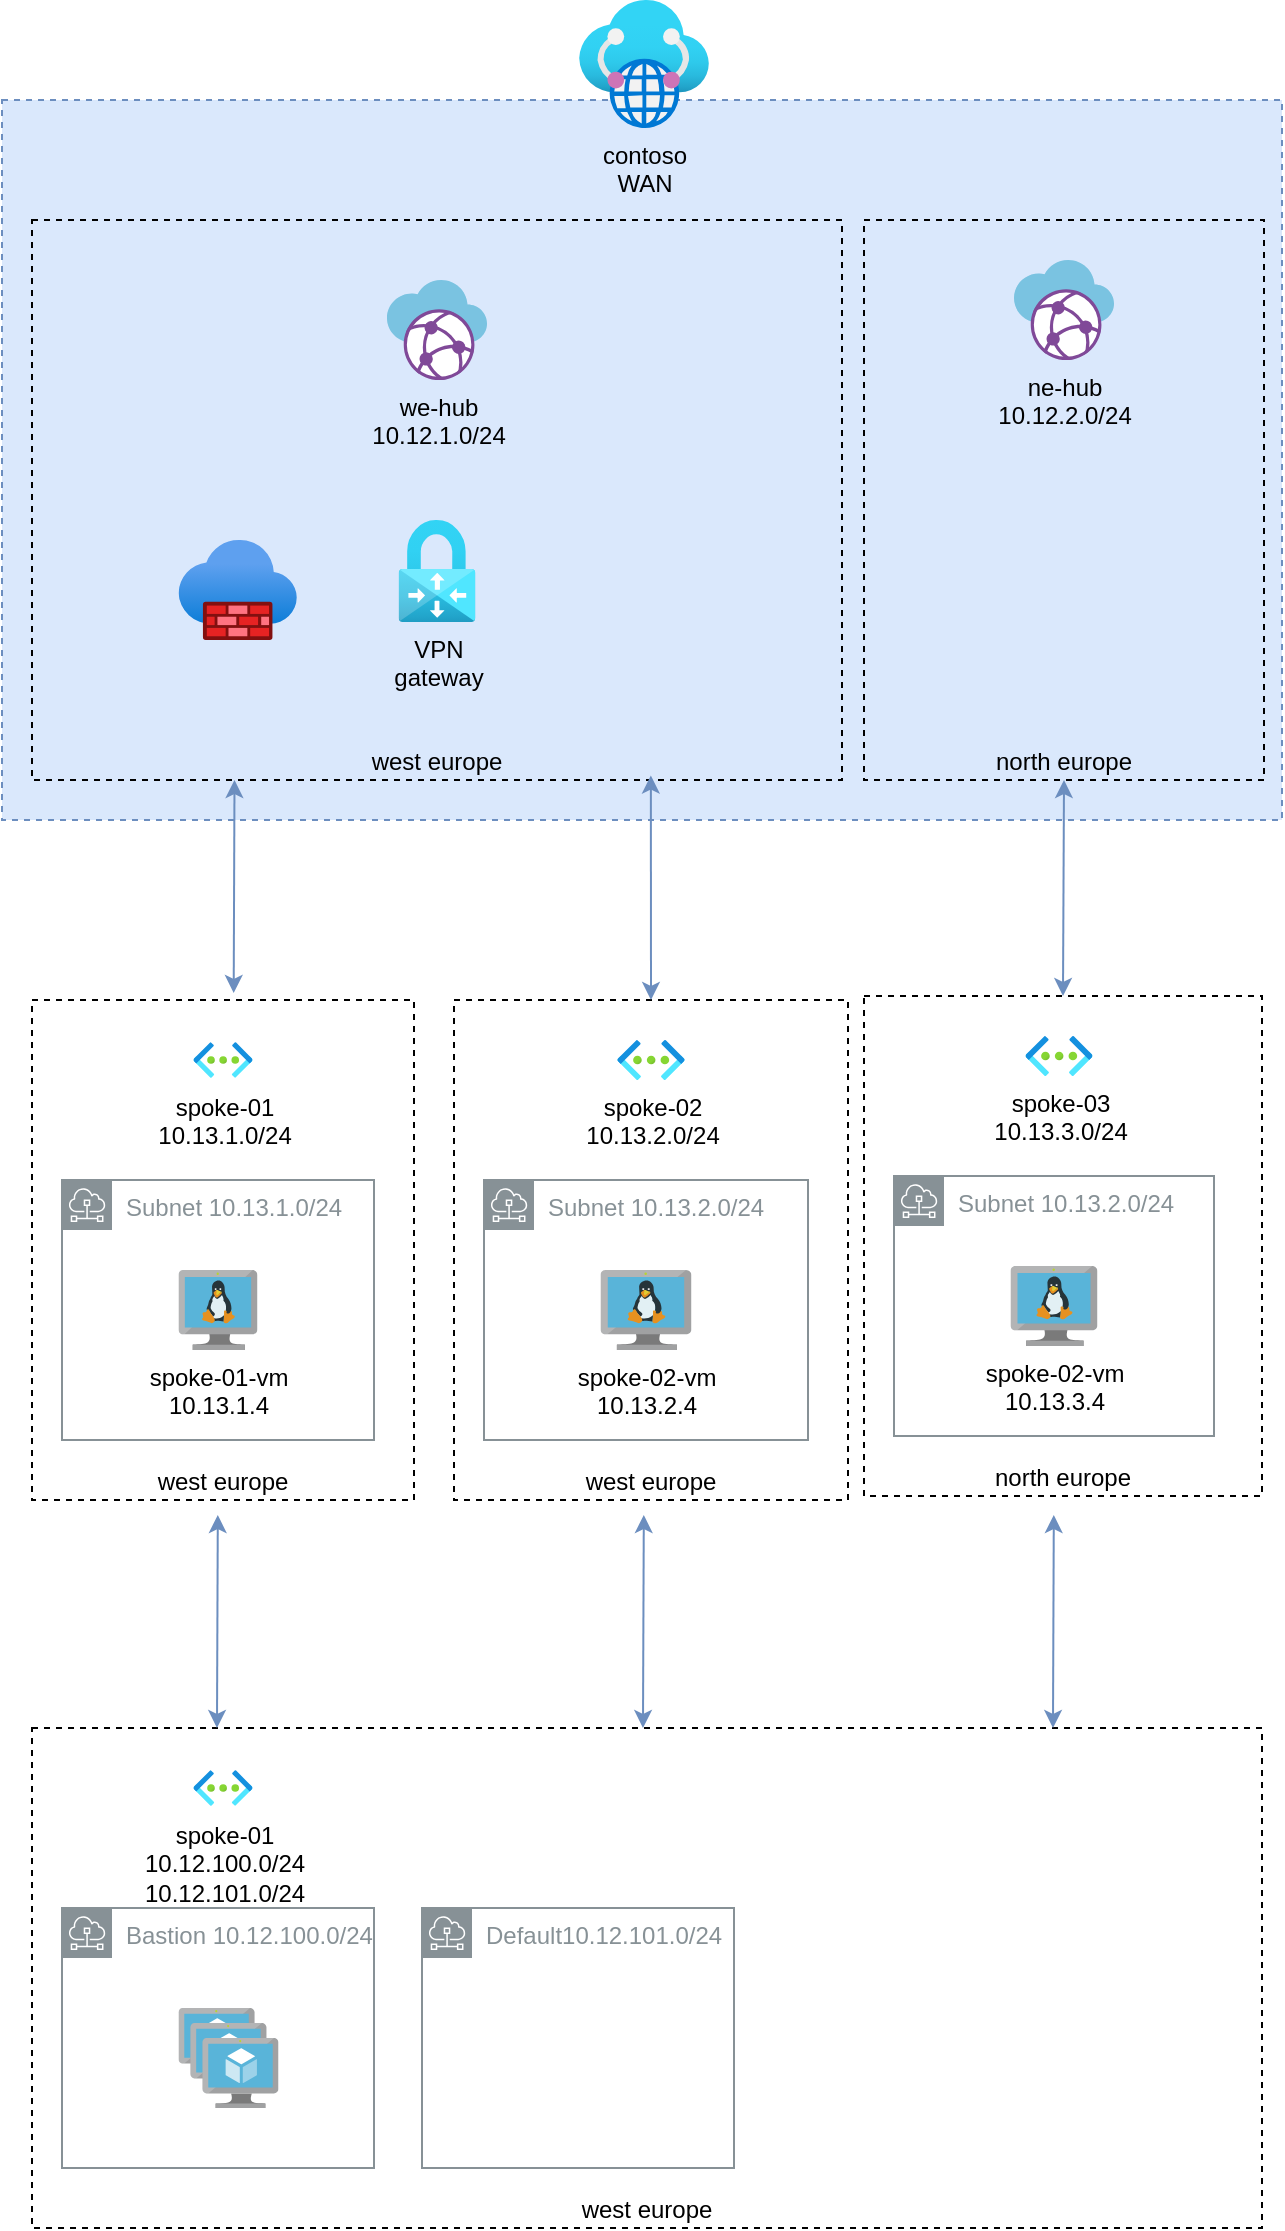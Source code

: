 <mxfile version="16.5.1" type="device"><diagram id="aPiT-PGSKgs39lGWBKkV" name="Page-1"><mxGraphModel dx="1102" dy="1025" grid="1" gridSize="10" guides="1" tooltips="1" connect="1" arrows="1" fold="1" page="1" pageScale="1" pageWidth="827" pageHeight="1169" math="0" shadow="0"><root><mxCell id="0"/><mxCell id="1" parent="0"/><mxCell id="bsmPjeTT9gQ6tpzZUVyZ-22" value="" style="rounded=0;whiteSpace=wrap;html=1;dashed=1;fillColor=#dae8fc;strokeColor=#6c8ebf;labelBackgroundColor=none;" parent="1" vertex="1"><mxGeometry x="90" y="340" width="640" height="360" as="geometry"/></mxCell><mxCell id="bsmPjeTT9gQ6tpzZUVyZ-11" value="west europe" style="rounded=0;whiteSpace=wrap;html=1;dashed=1;fillColor=none;align=center;verticalAlign=bottom;labelBackgroundColor=none;" parent="1" vertex="1"><mxGeometry x="105" y="790" width="191" height="250" as="geometry"/></mxCell><mxCell id="bsmPjeTT9gQ6tpzZUVyZ-6" value="west europe" style="rounded=0;whiteSpace=wrap;html=1;dashed=1;fillColor=none;align=center;verticalAlign=bottom;labelBackgroundColor=none;" parent="1" vertex="1"><mxGeometry x="105" y="400" width="405" height="280" as="geometry"/></mxCell><mxCell id="bsmPjeTT9gQ6tpzZUVyZ-1" value="contoso&lt;br&gt;WAN" style="aspect=fixed;html=1;points=[];align=center;image;fontSize=12;image=img/lib/azure2/networking/Virtual_WANs.svg;labelBackgroundColor=none;" parent="1" vertex="1"><mxGeometry x="378.5" y="290" width="65" height="64" as="geometry"/></mxCell><mxCell id="bsmPjeTT9gQ6tpzZUVyZ-3" value="VPN &lt;br&gt;gateway" style="aspect=fixed;html=1;points=[];align=center;image;fontSize=12;image=img/lib/azure2/networking/Virtual_Network_Gateways.svg;labelBackgroundColor=none;" parent="1" vertex="1"><mxGeometry x="288.29" y="550" width="38.43" height="51" as="geometry"/></mxCell><mxCell id="bsmPjeTT9gQ6tpzZUVyZ-4" value="we-hub&lt;br&gt;10.12.1.0/24" style="sketch=0;aspect=fixed;html=1;points=[];align=center;image;fontSize=12;image=img/lib/mscae/Virtual_WANs.svg;labelBackgroundColor=none;" parent="1" vertex="1"><mxGeometry x="282.5" y="430" width="50" height="50" as="geometry"/></mxCell><mxCell id="bsmPjeTT9gQ6tpzZUVyZ-7" value="north europe" style="rounded=0;whiteSpace=wrap;html=1;dashed=1;fillColor=none;align=center;verticalAlign=bottom;labelBackgroundColor=none;" parent="1" vertex="1"><mxGeometry x="521" y="400" width="200" height="280" as="geometry"/></mxCell><mxCell id="bsmPjeTT9gQ6tpzZUVyZ-9" value="ne-hub&lt;br&gt;10.12.2.0/24" style="sketch=0;aspect=fixed;html=1;points=[];align=center;image;fontSize=12;image=img/lib/mscae/Virtual_WANs.svg;labelBackgroundColor=none;" parent="1" vertex="1"><mxGeometry x="596" y="420" width="50" height="50" as="geometry"/></mxCell><mxCell id="bsmPjeTT9gQ6tpzZUVyZ-10" value="spoke-01&lt;br&gt;10.13.1.0/24" style="aspect=fixed;html=1;points=[];align=center;image;fontSize=12;image=img/lib/azure2/networking/Virtual_Networks.svg;dashed=1;fillColor=none;labelBackgroundColor=none;" parent="1" vertex="1"><mxGeometry x="185.75" y="810" width="29.5" height="20" as="geometry"/></mxCell><mxCell id="bsmPjeTT9gQ6tpzZUVyZ-12" value="Subnet 10.13.1.0/24" style="sketch=0;outlineConnect=0;gradientColor=none;html=1;whiteSpace=wrap;fontSize=12;fontStyle=0;shape=mxgraph.aws4.group;grIcon=mxgraph.aws4.group_subnet;strokeColor=#879196;fillColor=none;verticalAlign=top;align=left;spacingLeft=30;fontColor=#879196;dashed=0;labelBackgroundColor=none;" parent="1" vertex="1"><mxGeometry x="120" y="880" width="156" height="130" as="geometry"/></mxCell><mxCell id="bsmPjeTT9gQ6tpzZUVyZ-13" value="spoke-01-vm&lt;br&gt;10.13.1.4" style="sketch=0;aspect=fixed;html=1;points=[];align=center;image;fontSize=12;image=img/lib/mscae/VM_Linux.svg;dashed=1;fillColor=none;labelBackgroundColor=none;" parent="1" vertex="1"><mxGeometry x="178.26" y="925" width="39.48" height="40" as="geometry"/></mxCell><mxCell id="bsmPjeTT9gQ6tpzZUVyZ-14" value="west europe" style="rounded=0;whiteSpace=wrap;html=1;dashed=1;fillColor=none;align=center;verticalAlign=bottom;labelBackgroundColor=none;" parent="1" vertex="1"><mxGeometry x="316" y="790" width="197" height="250" as="geometry"/></mxCell><mxCell id="bsmPjeTT9gQ6tpzZUVyZ-15" value="spoke-02&lt;br&gt;10.13.2.0/24" style="aspect=fixed;html=1;points=[];align=center;image;fontSize=12;image=img/lib/azure2/networking/Virtual_Networks.svg;dashed=1;fillColor=none;labelBackgroundColor=none;" parent="1" vertex="1"><mxGeometry x="396.75" y="810" width="35.5" height="20" as="geometry"/></mxCell><mxCell id="bsmPjeTT9gQ6tpzZUVyZ-16" value="Subnet 10.13.2.0/24" style="sketch=0;outlineConnect=0;gradientColor=none;html=1;whiteSpace=wrap;fontSize=12;fontStyle=0;shape=mxgraph.aws4.group;grIcon=mxgraph.aws4.group_subnet;strokeColor=#879196;fillColor=none;verticalAlign=top;align=left;spacingLeft=30;fontColor=#879196;dashed=0;labelBackgroundColor=none;" parent="1" vertex="1"><mxGeometry x="331" y="880" width="162" height="130" as="geometry"/></mxCell><mxCell id="bsmPjeTT9gQ6tpzZUVyZ-17" value="spoke-02-vm&lt;br&gt;10.13.2.4" style="sketch=0;aspect=fixed;html=1;points=[];align=center;image;fontSize=12;image=img/lib/mscae/VM_Linux.svg;dashed=1;fillColor=none;labelBackgroundColor=none;" parent="1" vertex="1"><mxGeometry x="389.26" y="925" width="45.48" height="40" as="geometry"/></mxCell><mxCell id="bsmPjeTT9gQ6tpzZUVyZ-18" value="north europe" style="rounded=0;whiteSpace=wrap;html=1;dashed=1;fillColor=none;align=center;verticalAlign=bottom;labelBackgroundColor=none;" parent="1" vertex="1"><mxGeometry x="521" y="788" width="199" height="250" as="geometry"/></mxCell><mxCell id="bsmPjeTT9gQ6tpzZUVyZ-19" value="spoke-03&lt;br&gt;10.13.3.0/24" style="aspect=fixed;html=1;points=[];align=center;image;fontSize=12;image=img/lib/azure2/networking/Virtual_Networks.svg;dashed=1;fillColor=none;labelBackgroundColor=none;" parent="1" vertex="1"><mxGeometry x="601.75" y="808" width="33.5" height="20" as="geometry"/></mxCell><mxCell id="bsmPjeTT9gQ6tpzZUVyZ-20" value="Subnet 10.13.2.0/24" style="sketch=0;outlineConnect=0;gradientColor=none;html=1;whiteSpace=wrap;fontSize=12;fontStyle=0;shape=mxgraph.aws4.group;grIcon=mxgraph.aws4.group_subnet;strokeColor=#879196;fillColor=none;verticalAlign=top;align=left;spacingLeft=30;fontColor=#879196;dashed=0;labelBackgroundColor=none;" parent="1" vertex="1"><mxGeometry x="536" y="878" width="160" height="130" as="geometry"/></mxCell><mxCell id="bsmPjeTT9gQ6tpzZUVyZ-21" value="spoke-02-vm&lt;br&gt;10.13.3.4" style="sketch=0;aspect=fixed;html=1;points=[];align=center;image;fontSize=12;image=img/lib/mscae/VM_Linux.svg;dashed=1;fillColor=none;labelBackgroundColor=none;" parent="1" vertex="1"><mxGeometry x="594.26" y="923" width="43.48" height="40" as="geometry"/></mxCell><mxCell id="bsmPjeTT9gQ6tpzZUVyZ-24" value="" style="endArrow=classic;startArrow=classic;html=1;rounded=0;exitX=0.528;exitY=-0.014;exitDx=0;exitDy=0;exitPerimeter=0;entryX=0.25;entryY=1;entryDx=0;entryDy=0;fillColor=#dae8fc;strokeColor=#6c8ebf;" parent="1" source="bsmPjeTT9gQ6tpzZUVyZ-11" target="bsmPjeTT9gQ6tpzZUVyZ-6" edge="1"><mxGeometry width="50" height="50" relative="1" as="geometry"><mxPoint x="400" y="720" as="sourcePoint"/><mxPoint x="450" y="670" as="targetPoint"/></mxGeometry></mxCell><mxCell id="bsmPjeTT9gQ6tpzZUVyZ-25" value="" style="endArrow=classic;startArrow=classic;html=1;rounded=0;exitX=0.5;exitY=0;exitDx=0;exitDy=0;entryX=0.764;entryY=0.992;entryDx=0;entryDy=0;entryPerimeter=0;fillColor=#dae8fc;strokeColor=#6c8ebf;" parent="1" source="bsmPjeTT9gQ6tpzZUVyZ-14" target="bsmPjeTT9gQ6tpzZUVyZ-6" edge="1"><mxGeometry width="50" height="50" relative="1" as="geometry"><mxPoint x="218.35" y="793.25" as="sourcePoint"/><mxPoint x="216.25" y="690" as="targetPoint"/></mxGeometry></mxCell><mxCell id="bsmPjeTT9gQ6tpzZUVyZ-26" value="" style="endArrow=classic;startArrow=classic;html=1;rounded=0;exitX=0.5;exitY=0;exitDx=0;exitDy=0;entryX=0.5;entryY=1;entryDx=0;entryDy=0;fillColor=#dae8fc;strokeColor=#6c8ebf;" parent="1" source="bsmPjeTT9gQ6tpzZUVyZ-18" target="bsmPjeTT9gQ6tpzZUVyZ-7" edge="1"><mxGeometry width="50" height="50" relative="1" as="geometry"><mxPoint x="424.5" y="800" as="sourcePoint"/><mxPoint x="424.42" y="687.76" as="targetPoint"/></mxGeometry></mxCell><mxCell id="R3BaY_sP8YUgwFMGayth-1" value="west europe" style="rounded=0;whiteSpace=wrap;html=1;dashed=1;fillColor=none;align=center;verticalAlign=bottom;labelBackgroundColor=none;" parent="1" vertex="1"><mxGeometry x="105" y="1154" width="615" height="250" as="geometry"/></mxCell><mxCell id="R3BaY_sP8YUgwFMGayth-2" value="spoke-01&lt;br&gt;10.12.100.0/24&lt;br&gt;10.12.101.0/24" style="aspect=fixed;html=1;points=[];align=center;image;fontSize=12;image=img/lib/azure2/networking/Virtual_Networks.svg;dashed=1;fillColor=none;labelBackgroundColor=none;" parent="1" vertex="1"><mxGeometry x="185.75" y="1174" width="29.5" height="20" as="geometry"/></mxCell><mxCell id="R3BaY_sP8YUgwFMGayth-3" value="Bastion 10.12.100.0/24" style="sketch=0;outlineConnect=0;gradientColor=none;html=1;whiteSpace=wrap;fontSize=12;fontStyle=0;shape=mxgraph.aws4.group;grIcon=mxgraph.aws4.group_subnet;strokeColor=#879196;fillColor=none;verticalAlign=top;align=left;spacingLeft=30;fontColor=#879196;dashed=0;labelBackgroundColor=none;" parent="1" vertex="1"><mxGeometry x="120" y="1244" width="156" height="130" as="geometry"/></mxCell><mxCell id="R3BaY_sP8YUgwFMGayth-5" value="Default10.12.101.0/24" style="sketch=0;outlineConnect=0;gradientColor=none;html=1;whiteSpace=wrap;fontSize=12;fontStyle=0;shape=mxgraph.aws4.group;grIcon=mxgraph.aws4.group_subnet;strokeColor=#879196;fillColor=none;verticalAlign=top;align=left;spacingLeft=30;fontColor=#879196;dashed=0;labelBackgroundColor=none;" parent="1" vertex="1"><mxGeometry x="300" y="1244" width="156" height="130" as="geometry"/></mxCell><mxCell id="R3BaY_sP8YUgwFMGayth-6" value="" style="sketch=0;aspect=fixed;html=1;points=[];align=center;image;fontSize=12;image=img/lib/mscae/VM_Scale_Set.svg;" parent="1" vertex="1"><mxGeometry x="178.26" y="1294" width="50" height="50" as="geometry"/></mxCell><mxCell id="R3BaY_sP8YUgwFMGayth-7" value="" style="endArrow=classic;startArrow=classic;html=1;rounded=0;exitX=0.528;exitY=-0.014;exitDx=0;exitDy=0;exitPerimeter=0;entryX=0.25;entryY=1;entryDx=0;entryDy=0;fillColor=#dae8fc;strokeColor=#6c8ebf;" parent="1" edge="1"><mxGeometry width="50" height="50" relative="1" as="geometry"><mxPoint x="197.498" y="1154" as="sourcePoint"/><mxPoint x="197.9" y="1047.5" as="targetPoint"/></mxGeometry></mxCell><mxCell id="R3BaY_sP8YUgwFMGayth-8" value="" style="endArrow=classic;startArrow=classic;html=1;rounded=0;exitX=0.528;exitY=-0.014;exitDx=0;exitDy=0;exitPerimeter=0;entryX=0.25;entryY=1;entryDx=0;entryDy=0;fillColor=#dae8fc;strokeColor=#6c8ebf;" parent="1" edge="1"><mxGeometry width="50" height="50" relative="1" as="geometry"><mxPoint x="410.498" y="1154" as="sourcePoint"/><mxPoint x="410.9" y="1047.5" as="targetPoint"/></mxGeometry></mxCell><mxCell id="R3BaY_sP8YUgwFMGayth-9" value="" style="endArrow=classic;startArrow=classic;html=1;rounded=0;exitX=0.528;exitY=-0.014;exitDx=0;exitDy=0;exitPerimeter=0;entryX=0.25;entryY=1;entryDx=0;entryDy=0;fillColor=#dae8fc;strokeColor=#6c8ebf;" parent="1" edge="1"><mxGeometry width="50" height="50" relative="1" as="geometry"><mxPoint x="615.498" y="1154" as="sourcePoint"/><mxPoint x="615.9" y="1047.5" as="targetPoint"/></mxGeometry></mxCell><mxCell id="mRcd7wVkLLlFX1MhjAYP-1" value="" style="aspect=fixed;html=1;points=[];align=center;image;fontSize=12;image=img/lib/azure2/networking/Firewalls.svg;" vertex="1" parent="1"><mxGeometry x="178.26" y="560" width="59.17" height="50" as="geometry"/></mxCell></root></mxGraphModel></diagram></mxfile>